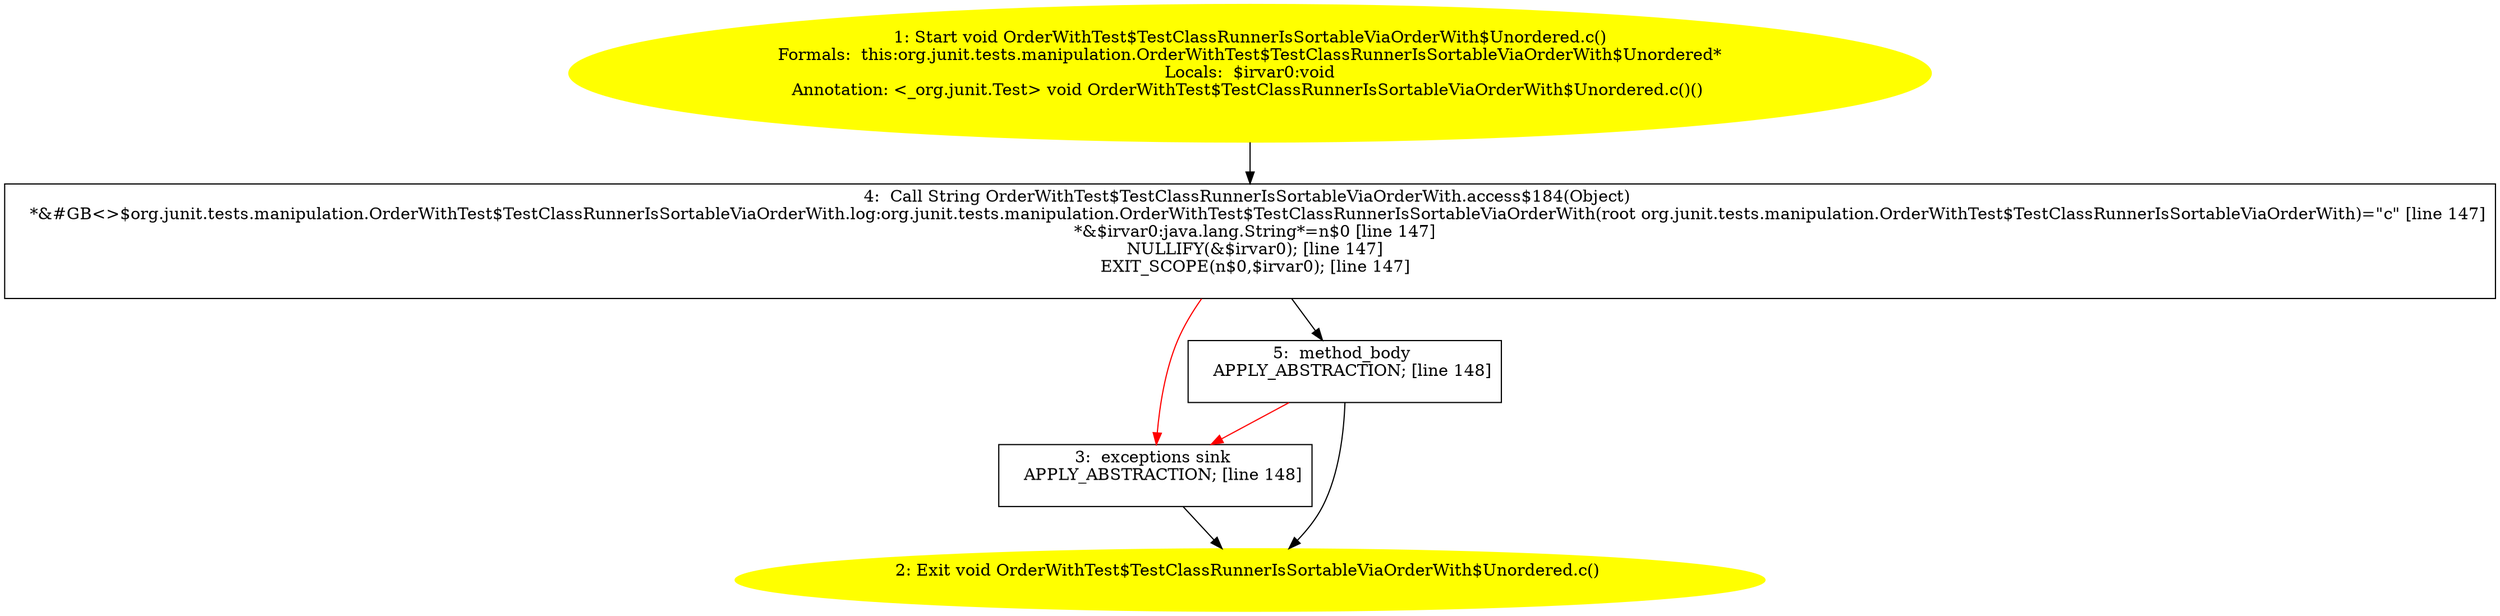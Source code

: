 /* @generated */
digraph cfg {
"org.junit.tests.manipulation.OrderWithTest$TestClassRunnerIsSortableViaOrderWith$Unordered.c():void.e5d243541430687e044e099f760c7269_1" [label="1: Start void OrderWithTest$TestClassRunnerIsSortableViaOrderWith$Unordered.c()\nFormals:  this:org.junit.tests.manipulation.OrderWithTest$TestClassRunnerIsSortableViaOrderWith$Unordered*\nLocals:  $irvar0:void\nAnnotation: <_org.junit.Test> void OrderWithTest$TestClassRunnerIsSortableViaOrderWith$Unordered.c()() \n  " color=yellow style=filled]
	

	 "org.junit.tests.manipulation.OrderWithTest$TestClassRunnerIsSortableViaOrderWith$Unordered.c():void.e5d243541430687e044e099f760c7269_1" -> "org.junit.tests.manipulation.OrderWithTest$TestClassRunnerIsSortableViaOrderWith$Unordered.c():void.e5d243541430687e044e099f760c7269_4" ;
"org.junit.tests.manipulation.OrderWithTest$TestClassRunnerIsSortableViaOrderWith$Unordered.c():void.e5d243541430687e044e099f760c7269_2" [label="2: Exit void OrderWithTest$TestClassRunnerIsSortableViaOrderWith$Unordered.c() \n  " color=yellow style=filled]
	

"org.junit.tests.manipulation.OrderWithTest$TestClassRunnerIsSortableViaOrderWith$Unordered.c():void.e5d243541430687e044e099f760c7269_3" [label="3:  exceptions sink \n   APPLY_ABSTRACTION; [line 148]\n " shape="box"]
	

	 "org.junit.tests.manipulation.OrderWithTest$TestClassRunnerIsSortableViaOrderWith$Unordered.c():void.e5d243541430687e044e099f760c7269_3" -> "org.junit.tests.manipulation.OrderWithTest$TestClassRunnerIsSortableViaOrderWith$Unordered.c():void.e5d243541430687e044e099f760c7269_2" ;
"org.junit.tests.manipulation.OrderWithTest$TestClassRunnerIsSortableViaOrderWith$Unordered.c():void.e5d243541430687e044e099f760c7269_4" [label="4:  Call String OrderWithTest$TestClassRunnerIsSortableViaOrderWith.access$184(Object) \n   *&#GB<>$org.junit.tests.manipulation.OrderWithTest$TestClassRunnerIsSortableViaOrderWith.log:org.junit.tests.manipulation.OrderWithTest$TestClassRunnerIsSortableViaOrderWith(root org.junit.tests.manipulation.OrderWithTest$TestClassRunnerIsSortableViaOrderWith)=\"c\" [line 147]\n  *&$irvar0:java.lang.String*=n$0 [line 147]\n  NULLIFY(&$irvar0); [line 147]\n  EXIT_SCOPE(n$0,$irvar0); [line 147]\n " shape="box"]
	

	 "org.junit.tests.manipulation.OrderWithTest$TestClassRunnerIsSortableViaOrderWith$Unordered.c():void.e5d243541430687e044e099f760c7269_4" -> "org.junit.tests.manipulation.OrderWithTest$TestClassRunnerIsSortableViaOrderWith$Unordered.c():void.e5d243541430687e044e099f760c7269_5" ;
	 "org.junit.tests.manipulation.OrderWithTest$TestClassRunnerIsSortableViaOrderWith$Unordered.c():void.e5d243541430687e044e099f760c7269_4" -> "org.junit.tests.manipulation.OrderWithTest$TestClassRunnerIsSortableViaOrderWith$Unordered.c():void.e5d243541430687e044e099f760c7269_3" [color="red" ];
"org.junit.tests.manipulation.OrderWithTest$TestClassRunnerIsSortableViaOrderWith$Unordered.c():void.e5d243541430687e044e099f760c7269_5" [label="5:  method_body \n   APPLY_ABSTRACTION; [line 148]\n " shape="box"]
	

	 "org.junit.tests.manipulation.OrderWithTest$TestClassRunnerIsSortableViaOrderWith$Unordered.c():void.e5d243541430687e044e099f760c7269_5" -> "org.junit.tests.manipulation.OrderWithTest$TestClassRunnerIsSortableViaOrderWith$Unordered.c():void.e5d243541430687e044e099f760c7269_2" ;
	 "org.junit.tests.manipulation.OrderWithTest$TestClassRunnerIsSortableViaOrderWith$Unordered.c():void.e5d243541430687e044e099f760c7269_5" -> "org.junit.tests.manipulation.OrderWithTest$TestClassRunnerIsSortableViaOrderWith$Unordered.c():void.e5d243541430687e044e099f760c7269_3" [color="red" ];
}
